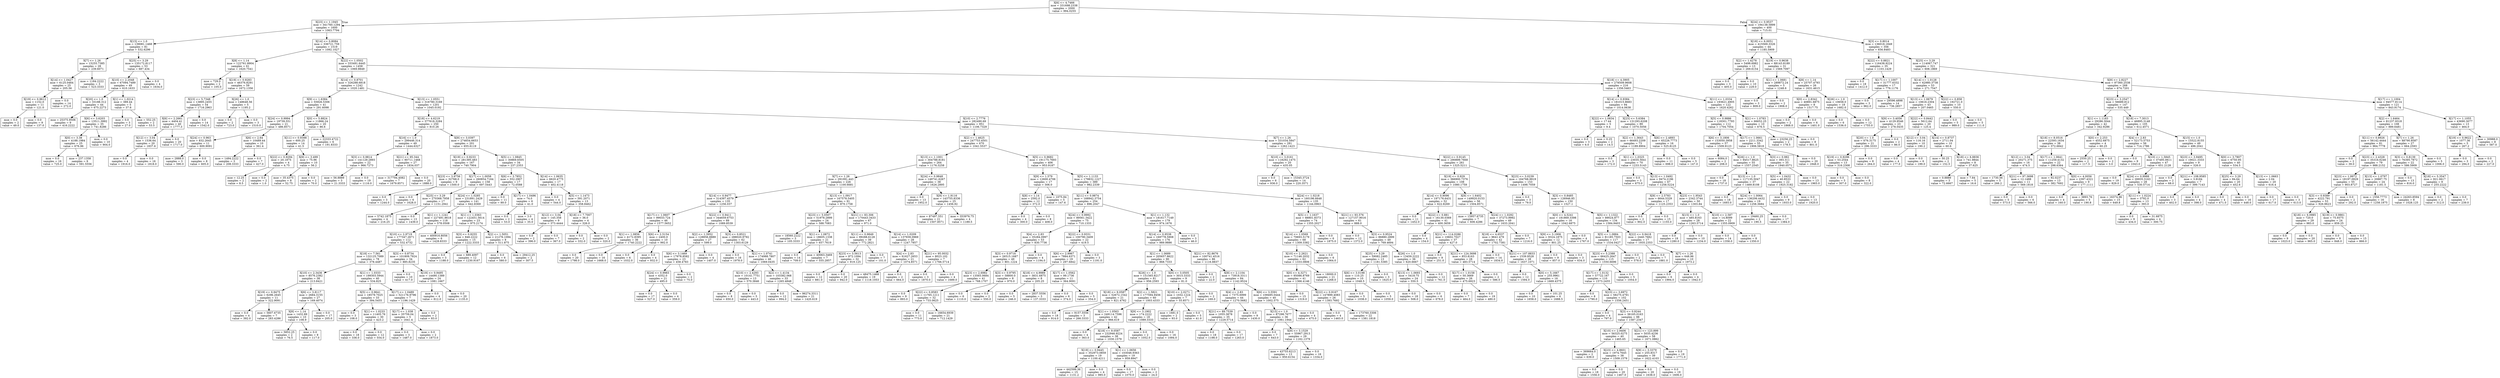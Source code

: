 digraph Tree {
node [shape=box] ;
0 [label="X[6] <= 4.7466\nmse = 331698.2338\nsamples = 2000\nvalue = 994.0255"] ;
1 [label="X[23] <= 1.1945\nmse = 341760.1294\nsamples = 1600\nvalue = 1063.7794"] ;
0 -> 1 [labeldistance=2.5, labelangle=45, headlabel="True"] ;
2 [label="X[15] <= 1.0\nmse = 139081.1468\nsamples = 81\nvalue = 532.6296"] ;
1 -> 2 ;
3 [label="X[7] <= 1.26\nmse = 15255.7385\nsamples = 28\nvalue = 239.6071"] ;
2 -> 3 ;
4 [label="X[14] <= 1.0427\nmse = 6125.0464\nsamples = 25\nvalue = 205.56"] ;
3 -> 4 ;
5 [label="X[19] <= 0.9612\nmse = 1152.0\nsamples = 11\nvalue = 121.0"] ;
4 -> 5 ;
6 [label="mse = 0.0\nsamples = 2\nvalue = 49.0"] ;
5 -> 6 ;
7 [label="mse = 0.0\nsamples = 9\nvalue = 137.0"] ;
5 -> 7 ;
8 [label="mse = 0.0\nsamples = 14\nvalue = 272.0"] ;
4 -> 8 ;
9 [label="mse = 1184.2222\nsamples = 3\nvalue = 523.3333"] ;
3 -> 9 ;
10 [label="X[25] <= 3.29\nmse = 135172.8117\nsamples = 53\nvalue = 687.434"] ;
2 -> 10 ;
11 [label="X[10] <= 2.2048\nmse = 67094.7489\nsamples = 49\nvalue = 610.1633"] ;
10 -> 11 ;
12 [label="X[20] <= 1.0\nmse = 33188.312\nsamples = 44\nvalue = 675.2273"] ;
11 -> 12 ;
13 [label="mse = 25375.9506\nsamples = 9\nvalue = 416.2222"] ;
12 -> 13 ;
14 [label="X[6] <= 3.6203\nmse = 13511.3992\nsamples = 35\nvalue = 741.8286"] ;
12 -> 14 ;
15 [label="X[0] <= 3.38\nmse = 4188.1984\nsamples = 25\nvalue = 676.96"] ;
14 -> 15 ;
16 [label="mse = 0.0\nsamples = 16\nvalue = 725.0"] ;
15 -> 16 ;
17 [label="mse = 237.1358\nsamples = 9\nvalue = 591.5556"] ;
15 -> 17 ;
18 [label="mse = 0.0\nsamples = 10\nvalue = 904.0"] ;
14 -> 18 ;
19 [label="X[1] <= 1.0214\nmse = 389.44\nsamples = 5\nvalue = 37.6"] ;
11 -> 19 ;
20 [label="mse = 0.0\nsamples = 3\nvalue = 27.0"] ;
19 -> 20 ;
21 [label="mse = 552.25\nsamples = 2\nvalue = 53.5"] ;
19 -> 21 ;
22 [label="mse = 0.0\nsamples = 4\nvalue = 1634.0"] ;
10 -> 22 ;
23 [label="X[14] <= 0.8084\nmse = 336721.759\nsamples = 1519\nvalue = 1092.1027"] ;
1 -> 23 ;
24 [label="X[8] <= 1.14\nmse = 122761.8904\nsamples = 61\nvalue = 1620.7541"] ;
23 -> 24 ;
25 [label="mse = 729.0\nsamples = 2\nvalue = 105.0"] ;
24 -> 25 ;
26 [label="X[19] <= 0.9283\nmse = 46376.8291\nsamples = 59\nvalue = 1672.1356"] ;
24 -> 26 ;
27 [label="X[23] <= 5.7348\nmse = 13895.2455\nsamples = 54\nvalue = 1716.2963"] ;
26 -> 27 ;
28 [label="X[6] <= 2.2661\nmse = 4404.41\nsamples = 40\nvalue = 1777.3"] ;
27 -> 28 ;
29 [label="X[12] <= 3.04\nmse = 1536.64\nsamples = 20\nvalue = 1837.6"] ;
28 -> 29 ;
30 [label="mse = 0.0\nsamples = 4\nvalue = 1916.0"] ;
29 -> 30 ;
31 [label="mse = 0.0\nsamples = 16\nvalue = 1818.0"] ;
29 -> 31 ;
32 [label="mse = 0.0\nsamples = 20\nvalue = 1717.0"] ;
28 -> 32 ;
33 [label="mse = 0.0\nsamples = 14\nvalue = 1542.0"] ;
27 -> 33 ;
34 [label="X[26] <= 1.0\nmse = 148648.56\nsamples = 5\nvalue = 1195.2"] ;
26 -> 34 ;
35 [label="mse = 0.0\nsamples = 2\nvalue = 723.0"] ;
34 -> 35 ;
36 [label="mse = 0.0\nsamples = 3\nvalue = 1510.0"] ;
34 -> 36 ;
37 [label="X[22] <= 1.0502\nmse = 333491.6445\nsamples = 1458\nvalue = 1069.9849"] ;
23 -> 37 ;
38 [label="X[14] <= 0.8701\nmse = 326288.6818\nsamples = 1242\nvalue = 1020.1481"] ;
37 -> 38 ;
39 [label="X[9] <= 1.6384\nmse = 55926.5306\nsamples = 41\nvalue = 291.6098"] ;
38 -> 39 ;
40 [label="X[24] <= 0.9994\nmse = 19739.551\nsamples = 21\nvalue = 486.8571"] ;
39 -> 40 ;
41 [label="X[24] <= 0.963\nmse = 832.2645\nsamples = 11\nvalue = 600.9091"] ;
40 -> 41 ;
42 [label="mse = 2888.0\nsamples = 3\nvalue = 590.0"] ;
41 -> 42 ;
43 [label="mse = 0.0\nsamples = 8\nvalue = 605.0"] ;
41 -> 43 ;
44 [label="X[6] <= 2.64\nmse = 10489.44\nsamples = 10\nvalue = 361.4"] ;
40 -> 44 ;
45 [label="mse = 1494.2222\nsamples = 3\nvalue = 208.3333"] ;
44 -> 45 ;
46 [label="mse = 0.0\nsamples = 7\nvalue = 427.0"] ;
44 -> 46 ;
47 [label="X[0] <= 5.8824\nmse = 11866.24\nsamples = 20\nvalue = 86.6"] ;
39 -> 47 ;
48 [label="X[11] <= 0.9398\nmse = 600.25\nsamples = 14\nvalue = 41.5"] ;
47 -> 48 ;
49 [label="X[22] <= 0.9294\nmse = 20.1875\nsamples = 4\nvalue = 4.75"] ;
48 -> 49 ;
50 [label="mse = 12.25\nsamples = 2\nvalue = 8.5"] ;
49 -> 50 ;
51 [label="mse = 0.0\nsamples = 2\nvalue = 1.0"] ;
49 -> 51 ;
52 [label="X[9] <= 3.499\nmse = 75.96\nsamples = 10\nvalue = 56.2"] ;
48 -> 52 ;
53 [label="mse = 35.4375\nsamples = 8\nvalue = 52.75"] ;
52 -> 53 ;
54 [label="mse = 0.0\nsamples = 2\nvalue = 70.0"] ;
52 -> 54 ;
55 [label="mse = 22333.4722\nsamples = 6\nvalue = 191.8333"] ;
47 -> 55 ;
56 [label="X[13] <= 1.0551\nmse = 316780.3169\nsamples = 1201\nvalue = 1045.0192"] ;
38 -> 56 ;
57 [label="X[18] <= 4.6219\nmse = 377618.3284\nsamples = 250\nvalue = 810.26"] ;
56 -> 57 ;
58 [label="X[16] <= 1.0\nmse = 299446.314\nsamples = 49\nvalue = 1444.6327"] ;
57 -> 58 ;
59 [label="X[3] <= 0.9814\nmse = 141129.2893\nsamples = 22\nvalue = 966.7273"] ;
58 -> 59 ;
60 [label="mse = 56.8889\nsamples = 3\nvalue = 21.3333"] ;
59 -> 60 ;
61 [label="mse = 0.0\nsamples = 19\nvalue = 1116.0"] ;
59 -> 61 ;
62 [label="X[21] <= 95.344\nmse = 90711.1468\nsamples = 27\nvalue = 1834.037"] ;
58 -> 62 ;
63 [label="mse = 317794.4082\nsamples = 7\nvalue = 1679.8571"] ;
62 -> 63 ;
64 [label="mse = 0.0\nsamples = 20\nvalue = 1888.0"] ;
62 -> 64 ;
65 [label="X[9] <= 3.0397\nmse = 274654.6653\nsamples = 201\nvalue = 655.6119"] ;
57 -> 65 ;
66 [label="X[19] <= 0.9233\nmse = 281395.483\nsamples = 167\nvalue = 740.7904"] ;
65 -> 66 ;
67 [label="X[23] <= 3.9756\nmse = 32768.0\nsamples = 9\nvalue = 1500.0"] ;
66 -> 67 ;
68 [label="mse = 0.0\nsamples = 3\nvalue = 1244.0"] ;
67 -> 68 ;
69 [label="mse = 0.0\nsamples = 6\nvalue = 1628.0"] ;
67 -> 69 ;
70 [label="X[17] <= 1.0058\nmse = 260854.7164\nsamples = 158\nvalue = 697.5443"] ;
66 -> 70 ;
71 [label="X[25] <= 3.29\nmse = 270368.7958\nsamples = 17\nvalue = 1151.2941"] ;
70 -> 71 ;
72 [label="mse = 5742.1875\nsamples = 4\nvalue = 216.25"] ;
71 -> 72 ;
73 [label="mse = 0.0\nsamples = 13\nvalue = 1439.0"] ;
71 -> 73 ;
74 [label="X[24] <= 1.0285\nmse = 231891.2429\nsamples = 141\nvalue = 642.8369"] ;
70 -> 74 ;
75 [label="X[1] <= 1.1241\nmse = 227491.8618\nsamples = 118\nvalue = 578.0508"] ;
74 -> 75 ;
76 [label="X[10] <= 2.9719\nmse = 177347.2671\nsamples = 112\nvalue = 532.4732"] ;
75 -> 76 ;
77 [label="X[18] <= 7.561\nmse = 132125.7089\nsamples = 78\nvalue = 378.4487"] ;
76 -> 77 ;
78 [label="X[10] <= 2.3436\nmse = 8576.2382\nsamples = 38\nvalue = 213.8421"] ;
77 -> 78 ;
79 [label="X[19] <= 0.9475\nmse = 6296.2645\nsamples = 11\nvalue = 322.9091"] ;
78 -> 79 ;
80 [label="mse = 0.0\nsamples = 4\nvalue = 392.0"] ;
79 -> 80 ;
81 [label="mse = 5607.6735\nsamples = 7\nvalue = 283.4286"] ;
79 -> 81 ;
82 [label="X[6] <= 3.8117\nmse = 2684.3155\nsamples = 27\nvalue = 169.4074"] ;
78 -> 82 ;
83 [label="X[8] <= 1.14\nmse = 1432.89\nsamples = 10\nvalue = 108.9"] ;
82 -> 83 ;
84 [label="mse = 5852.25\nsamples = 2\nvalue = 76.5"] ;
83 -> 84 ;
85 [label="mse = 0.0\nsamples = 8\nvalue = 117.0"] ;
83 -> 85 ;
86 [label="mse = 0.0\nsamples = 17\nvalue = 205.0"] ;
82 -> 86 ;
87 [label="X[1] <= 1.0333\nmse = 199303.5944\nsamples = 40\nvalue = 534.825"] ;
77 -> 87 ;
88 [label="X[5] <= 0.9641\nmse = 18579.7025\nsamples = 33\nvalue = 394.5455"] ;
87 -> 88 ;
89 [label="mse = 0.0\nsamples = 3\nvalue = 108.0"] ;
88 -> 89 ;
90 [label="X[1] <= 1.0233\nmse = 11405.76\nsamples = 30\nvalue = 423.2"] ;
88 -> 90 ;
91 [label="mse = 0.0\nsamples = 18\nvalue = 336.0"] ;
90 -> 91 ;
92 [label="mse = 0.0\nsamples = 12\nvalue = 554.0"] ;
90 -> 92 ;
93 [label="X[17] <= 1.0489\nmse = 521176.9796\nsamples = 7\nvalue = 1196.1429"] ;
87 -> 93 ;
94 [label="X[17] <= 1.038\nmse = 35759.04\nsamples = 5\nvalue = 1641.4"] ;
93 -> 94 ;
95 [label="mse = 0.0\nsamples = 3\nvalue = 1487.0"] ;
94 -> 95 ;
96 [label="mse = 0.0\nsamples = 2\nvalue = 1873.0"] ;
94 -> 96 ;
97 [label="mse = 0.0\nsamples = 2\nvalue = 83.0"] ;
93 -> 97 ;
98 [label="X[3] <= 0.8734\nmse = 101809.7924\nsamples = 34\nvalue = 885.8235"] ;
76 -> 98 ;
99 [label="mse = 0.0\nsamples = 10\nvalue = 417.0"] ;
98 -> 99 ;
100 [label="X[19] <= 0.9495\nmse = 14490.1389\nsamples = 24\nvalue = 1081.1667"] ;
98 -> 100 ;
101 [label="mse = 0.0\nsamples = 4\nvalue = 812.0"] ;
100 -> 101 ;
102 [label="mse = 0.0\nsamples = 20\nvalue = 1135.0"] ;
100 -> 102 ;
103 [label="mse = 400916.8056\nsamples = 6\nvalue = 1428.8333"] ;
75 -> 103 ;
104 [label="X[1] <= 1.0363\nmse = 122451.5614\nsamples = 23\nvalue = 975.2174"] ;
74 -> 104 ;
105 [label="X[3] <= 0.9255\nmse = 846.2222\nsamples = 15\nvalue = 1222.3333"] ;
104 -> 105 ;
106 [label="mse = 0.0\nsamples = 3\nvalue = 1188.0"] ;
105 -> 106 ;
107 [label="mse = 689.4097\nsamples = 12\nvalue = 1230.9167"] ;
105 -> 107 ;
108 [label="X[2] <= 1.5051\nmse = 21276.1094\nsamples = 8\nvalue = 511.875"] ;
104 -> 108 ;
109 [label="mse = 0.0\nsamples = 6\nvalue = 580.0"] ;
108 -> 109 ;
110 [label="mse = 29412.25\nsamples = 2\nvalue = 307.5"] ;
108 -> 110 ;
111 [label="X[5] <= 1.0845\nmse = 30869.6505\nsamples = 34\nvalue = 237.2353"] ;
65 -> 111 ;
112 [label="X[6] <= 3.7852\nmse = 552.2907\nsamples = 17\nvalue = 72.0588"] ;
111 -> 112 ;
113 [label="mse = 0.0\nsamples = 11\nvalue = 89.0"] ;
112 -> 113 ;
114 [label="X[17] <= 1.0496\nmse = 74.0\nsamples = 6\nvalue = 41.0"] ;
112 -> 114 ;
115 [label="mse = 0.0\nsamples = 2\nvalue = 53.0"] ;
114 -> 115 ;
116 [label="mse = 3.0\nsamples = 4\nvalue = 35.0"] ;
114 -> 116 ;
117 [label="X[14] <= 1.0635\nmse = 6620.4775\nsamples = 17\nvalue = 402.4118"] ;
111 -> 117 ;
118 [label="mse = 0.0\nsamples = 4\nvalue = 544.0"] ;
117 -> 118 ;
119 [label="X[5] <= 1.1473\nmse = 591.2071\nsamples = 13\nvalue = 358.8462"] ;
117 -> 119 ;
120 [label="X[12] <= 3.04\nmse = 145.358\nsamples = 9\nvalue = 373.4444"] ;
119 -> 120 ;
121 [label="mse = 0.0\nsamples = 2\nvalue = 396.0"] ;
120 -> 121 ;
122 [label="mse = 0.0\nsamples = 7\nvalue = 367.0"] ;
120 -> 122 ;
123 [label="X[18] <= 7.7007\nmse = 36.0\nsamples = 4\nvalue = 326.0"] ;
119 -> 123 ;
124 [label="mse = 0.0\nsamples = 2\nvalue = 332.0"] ;
123 -> 124 ;
125 [label="mse = 0.0\nsamples = 2\nvalue = 320.0"] ;
123 -> 125 ;
126 [label="X[10] <= 2.7776\nmse = 282490.69\nsamples = 951\nvalue = 1106.7329"] ;
56 -> 126 ;
127 [label="X[2] <= 1.4625\nmse = 247753.4501\nsamples = 670\nvalue = 1041.5537"] ;
126 -> 127 ;
128 [label="X[13] <= 1.1001\nmse = 304788.8181\nsamples = 264\nvalue = 1176.3258"] ;
127 -> 128 ;
129 [label="X[7] <= 1.26\nmse = 291091.443\nsamples = 226\nvalue = 1100.6681"] ;
128 -> 129 ;
130 [label="X[14] <= 0.9477\nmse = 314397.4579\nsamples = 135\nvalue = 1256.037"] ;
129 -> 130 ;
131 [label="X[17] <= 1.0607\nmse = 99033.724\nsamples = 46\nvalue = 1577.5652"] ;
130 -> 131 ;
132 [label="X[1] <= 1.0856\nmse = 4172.8395\nsamples = 36\nvalue = 1740.2222"] ;
131 -> 132 ;
133 [label="mse = 0.0\nsamples = 20\nvalue = 1798.0"] ;
132 -> 133 ;
134 [label="mse = 0.0\nsamples = 16\nvalue = 1668.0"] ;
132 -> 134 ;
135 [label="X[6] <= 2.5154\nmse = 2400.0\nsamples = 10\nvalue = 992.0"] ;
131 -> 135 ;
136 [label="mse = 0.0\nsamples = 6\nvalue = 1032.0"] ;
135 -> 136 ;
137 [label="mse = 0.0\nsamples = 4\nvalue = 932.0"] ;
135 -> 137 ;
138 [label="X[22] <= 0.9411\nmse = 344659.6753\nsamples = 89\nvalue = 1089.8539"] ;
130 -> 138 ;
139 [label="X[2] <= 1.3952\nmse = 128856.8889\nsamples = 27\nvalue = 599.0"] ;
138 -> 139 ;
140 [label="X[6] <= 3.1469\nmse = 17978.8582\nsamples = 23\nvalue = 458.4783"] ;
139 -> 140 ;
141 [label="X[24] <= 0.9983\nmse = 4352.0\nsamples = 21\nvalue = 495.0"] ;
140 -> 141 ;
142 [label="mse = 0.0\nsamples = 17\nvalue = 527.0"] ;
141 -> 142 ;
143 [label="mse = 0.0\nsamples = 4\nvalue = 359.0"] ;
141 -> 143 ;
144 [label="mse = 0.0\nsamples = 2\nvalue = 75.0"] ;
140 -> 144 ;
145 [label="mse = 0.0\nsamples = 4\nvalue = 1407.0"] ;
139 -> 145 ;
146 [label="X[3] <= 0.8521\nmse = 288020.9792\nsamples = 62\nvalue = 1303.6129"] ;
138 -> 146 ;
147 [label="mse = 0.0\nsamples = 16\nvalue = 1978.0"] ;
146 -> 147 ;
148 [label="X[1] <= 1.0741\nmse = 174988.7807\nsamples = 46\nvalue = 1069.0435"] ;
146 -> 148 ;
149 [label="X[10] <= 2.4293\nmse = 10141.7751\nsamples = 13\nvalue = 570.3846"] ;
148 -> 149 ;
150 [label="mse = 0.0\nsamples = 8\nvalue = 650.0"] ;
149 -> 150 ;
151 [label="mse = 0.0\nsamples = 5\nvalue = 443.0"] ;
149 -> 151 ;
152 [label="X[2] <= 1.4134\nmse = 103382.068\nsamples = 33\nvalue = 1265.4848"] ;
148 -> 152 ;
153 [label="mse = 0.0\nsamples = 12\nvalue = 994.0"] ;
152 -> 153 ;
154 [label="mse = 96274.3311\nsamples = 21\nvalue = 1420.619"] ;
152 -> 154 ;
155 [label="X[13] <= 1.0917\nmse = 167578.5405\nsamples = 91\nvalue = 870.1758"] ;
129 -> 155 ;
156 [label="X[23] <= 5.0507\nmse = 51978.2899\nsamples = 24\nvalue = 588.7083"] ;
155 -> 156 ;
157 [label="mse = 18560.2222\nsamples = 3\nvalue = 105.3333"] ;
156 -> 157 ;
158 [label="X[1] <= 1.0872\nmse = 18605.1338\nsamples = 21\nvalue = 657.7619"] ;
156 -> 158 ;
159 [label="mse = 0.0\nsamples = 14\nvalue = 709.0"] ;
158 -> 159 ;
160 [label="mse = 40063.3469\nsamples = 7\nvalue = 555.2857"] ;
158 -> 160 ;
161 [label="X[21] <= 83.306\nmse = 170443.3433\nsamples = 67\nvalue = 971.0"] ;
155 -> 161 ;
162 [label="X[11] <= 0.9849\nmse = 99288.6128\nsamples = 39\nvalue = 772.2821"] ;
161 -> 162 ;
163 [label="X[23] <= 3.5613\nmse = 872.1094\nsamples = 32\nvalue = 919.125"] ;
162 -> 163 ;
164 [label="mse = 0.0\nsamples = 12\nvalue = 881.0"] ;
163 -> 164 ;
165 [label="mse = 0.0\nsamples = 20\nvalue = 942.0"] ;
163 -> 165 ;
166 [label="mse = 0.0\nsamples = 7\nvalue = 101.0"] ;
162 -> 166 ;
167 [label="X[14] <= 1.0209\nmse = 137939.0969\nsamples = 28\nvalue = 1247.7857"] ;
161 -> 167 ;
168 [label="X[4] <= 2.83\nmse = 61627.2653\nsamples = 21\nvalue = 1074.8571"] ;
167 -> 168 ;
169 [label="mse = 48475.1468\nsamples = 19\nvalue = 1118.1053"] ;
168 -> 169 ;
170 [label="mse = 0.0\nsamples = 2\nvalue = 664.0"] ;
168 -> 170 ;
171 [label="X[21] <= 95.0032\nmse = 8023.102\nsamples = 7\nvalue = 1766.5714"] ;
167 -> 171 ;
172 [label="mse = 0.0\nsamples = 3\nvalue = 1870.0"] ;
171 -> 172 ;
173 [label="mse = 0.0\nsamples = 4\nvalue = 1689.0"] ;
171 -> 173 ;
174 [label="X[24] <= 0.9848\nmse = 149741.6267\nsamples = 38\nvalue = 1626.2895"] ;
128 -> 174 ;
175 [label="mse = 0.0\nsamples = 13\nvalue = 1952.0"] ;
174 -> 175 ;
176 [label="X[9] <= 1.9116\nmse = 143755.8336\nsamples = 25\nvalue = 1456.92"] ;
174 -> 176 ;
177 [label="mse = 87497.551\nsamples = 21\nvalue = 1507.8571"] ;
176 -> 177 ;
178 [label="mse = 353976.75\nsamples = 4\nvalue = 1189.5"] ;
176 -> 178 ;
179 [label="X[5] <= 0.9682\nmse = 191175.7693\nsamples = 406\nvalue = 953.9187"] ;
127 -> 179 ;
180 [label="X[9] <= 1.579\nmse = 12600.4706\nsamples = 17\nvalue = 306.0"] ;
179 -> 180 ;
181 [label="X[8] <= 1.14\nmse = 2592.0\nsamples = 12\nvalue = 372.0"] ;
180 -> 181 ;
182 [label="mse = 0.0\nsamples = 4\nvalue = 300.0"] ;
181 -> 182 ;
183 [label="mse = 0.0\nsamples = 8\nvalue = 408.0"] ;
181 -> 183 ;
184 [label="mse = 1075.84\nsamples = 5\nvalue = 147.6"] ;
180 -> 184 ;
185 [label="X[5] <= 1.1133\nmse = 179832.1227\nsamples = 389\nvalue = 982.2339"] ;
179 -> 185 ;
186 [label="X[11] <= 0.9874\nmse = 168942.3754\nsamples = 254\nvalue = 896.2047"] ;
185 -> 186 ;
187 [label="X[24] <= 0.9992\nmse = 89561.3422\nsamples = 75\nvalue = 710.1333"] ;
186 -> 187 ;
188 [label="X[4] <= 2.83\nmse = 35284.0997\nsamples = 53\nvalue = 830.7736"] ;
187 -> 188 ;
189 [label="X[3] <= 0.9716\nmse = 26515.1687\nsamples = 49\nvalue = 801.1224"] ;
188 -> 189 ;
190 [label="X[23] <= 2.6982\nmse = 13565.0684\nsamples = 41\nvalue = 768.1707"] ;
189 -> 190 ;
191 [label="mse = 0.0\nsamples = 9\nvalue = 893.0"] ;
190 -> 191 ;
192 [label="X[22] <= 0.8583\nmse = 11765.1211\nsamples = 32\nvalue = 733.0625"] ;
190 -> 192 ;
193 [label="mse = 0.0\nsamples = 11\nvalue = 773.0"] ;
192 -> 193 ;
194 [label="mse = 16654.6939\nsamples = 21\nvalue = 712.1429"] ;
192 -> 194 ;
195 [label="X[3] <= 0.9795\nmse = 58800.0\nsamples = 8\nvalue = 970.0"] ;
189 -> 195 ;
196 [label="mse = 0.0\nsamples = 6\nvalue = 1110.0"] ;
195 -> 196 ;
197 [label="mse = 0.0\nsamples = 2\nvalue = 550.0"] ;
195 -> 197 ;
198 [label="mse = 0.0\nsamples = 4\nvalue = 1194.0"] ;
188 -> 198 ;
199 [label="X[22] <= 0.9331\nmse = 100790.3409\nsamples = 22\nvalue = 419.5"] ;
187 -> 199 ;
200 [label="X[6] <= 2.9967\nmse = 7884.6371\nsamples = 19\nvalue = 297.6842"] ;
199 -> 200 ;
201 [label="X[18] <= 4.9989\nmse = 3831.6875\nsamples = 8\nvalue = 205.25"] ;
200 -> 201 ;
202 [label="mse = 0.0\nsamples = 5\nvalue = 246.0"] ;
201 -> 202 ;
203 [label="mse = 2837.5556\nsamples = 3\nvalue = 137.3333"] ;
201 -> 203 ;
204 [label="X[17] <= 1.0562\nmse = 99.1736\nsamples = 11\nvalue = 364.9091"] ;
200 -> 204 ;
205 [label="mse = 0.0\nsamples = 6\nvalue = 374.0"] ;
204 -> 205 ;
206 [label="mse = 0.0\nsamples = 5\nvalue = 354.0"] ;
204 -> 206 ;
207 [label="mse = 0.0\nsamples = 3\nvalue = 1191.0"] ;
199 -> 207 ;
208 [label="X[1] <= 1.132\nmse = 181617.7149\nsamples = 179\nvalue = 974.1676"] ;
186 -> 208 ;
209 [label="X[14] <= 0.9538\nmse = 169778.5908\nsamples = 176\nvalue = 989.9886"] ;
208 -> 209 ;
210 [label="X[1] <= 1.0689\nmse = 205657.8622\nsamples = 90\nvalue = 868.7333"] ;
209 -> 210 ;
211 [label="X[26] <= 1.0\nmse = 151565.8217\nsamples = 81\nvalue = 956.2593"] ;
210 -> 211 ;
212 [label="X[18] <= 9.0587\nmse = 52672.1542\nsamples = 21\nvalue = 821.4762"] ;
211 -> 212 ;
213 [label="mse = 0.0\nsamples = 18\nvalue = 914.0"] ;
212 -> 213 ;
214 [label="mse = 9157.5556\nsamples = 3\nvalue = 266.3333"] ;
212 -> 214 ;
215 [label="X[2] <= 1.5821\nmse = 177594.9456\nsamples = 60\nvalue = 1003.4333"] ;
211 -> 215 ;
216 [label="X[1] <= 1.0563\nmse = 249114.7596\nsamples = 42\nvalue = 966.619"] ;
215 -> 216 ;
217 [label="mse = 0.0\nsamples = 4\nvalue = 363.0"] ;
216 -> 217 ;
218 [label="X[18] <= 9.0587\nmse = 232946.9224\nsamples = 38\nvalue = 1030.1579"] ;
216 -> 218 ;
219 [label="X[19] <= 0.9445\nmse = 352973.0859\nsamples = 19\nvalue = 1100.4211"] ;
218 -> 219 ;
220 [label="mse = 442599.36\nsamples = 15\nvalue = 1131.2"] ;
219 -> 220 ;
221 [label="mse = 0.0\nsamples = 4\nvalue = 985.0"] ;
219 -> 221 ;
222 [label="X[1] <= 1.0656\nmse = 103046.9363\nsamples = 19\nvalue = 959.8947"] ;
218 -> 222 ;
223 [label="mse = 0.0\nsamples = 17\nvalue = 1070.0"] ;
222 -> 223 ;
224 [label="mse = 0.0\nsamples = 2\nvalue = 24.0"] ;
222 -> 224 ;
225 [label="X[9] <= 3.1902\nmse = 174.2222\nsamples = 18\nvalue = 1089.3333"] ;
215 -> 225 ;
226 [label="mse = 0.0\nsamples = 2\nvalue = 1052.0"] ;
225 -> 226 ;
227 [label="mse = 0.0\nsamples = 16\nvalue = 1094.0"] ;
225 -> 227 ;
228 [label="X[0] <= 3.0505\nmse = 3015.3333\nsamples = 9\nvalue = 81.0"] ;
210 -> 228 ;
229 [label="X[10] <= 2.0271\nmse = 1032.1224\nsamples = 7\nvalue = 55.8571"] ;
228 -> 229 ;
230 [label="mse = 1681.0\nsamples = 2\nvalue = 93.0"] ;
229 -> 230 ;
231 [label="mse = 0.0\nsamples = 5\nvalue = 41.0"] ;
229 -> 231 ;
232 [label="mse = 0.0\nsamples = 2\nvalue = 169.0"] ;
228 -> 232 ;
233 [label="X[21] <= 82.8676\nmse = 100741.4516\nsamples = 86\nvalue = 1116.8837"] ;
209 -> 233 ;
234 [label="mse = 0.0\nsamples = 2\nvalue = 22.0"] ;
233 -> 234 ;
235 [label="X[9] <= 2.1104\nmse = 73918.3311\nsamples = 84\nvalue = 1142.9524"] ;
233 -> 235 ;
236 [label="X[4] <= 2.83\nmse = 7375.6999\nsamples = 44\nvalue = 1270.5682"] ;
235 -> 236 ;
237 [label="X[21] <= 89.7539\nmse = 1055.3878\nsamples = 35\nvalue = 1229.5714"] ;
236 -> 237 ;
238 [label="mse = 0.0\nsamples = 18\nvalue = 1198.0"] ;
237 -> 238 ;
239 [label="mse = 0.0\nsamples = 17\nvalue = 1263.0"] ;
237 -> 239 ;
240 [label="mse = 0.0\nsamples = 9\nvalue = 1430.0"] ;
236 -> 240 ;
241 [label="X[6] <= 3.5591\nmse = 109495.0444\nsamples = 40\nvalue = 1002.575"] ;
235 -> 241 ;
242 [label="X[15] <= 1.0\nmse = 87298.7677\nsamples = 36\nvalue = 1061.1944"] ;
241 -> 242 ;
243 [label="mse = 0.0\nsamples = 7\nvalue = 643.0"] ;
242 -> 243 ;
244 [label="X[9] <= 3.1529\nmse = 55967.2913\nsamples = 29\nvalue = 1162.1379"] ;
242 -> 244 ;
245 [label="mse = 43755.6213\nsamples = 13\nvalue = 950.6154"] ;
244 -> 245 ;
246 [label="mse = 0.0\nsamples = 16\nvalue = 1334.0"] ;
244 -> 246 ;
247 [label="mse = 0.0\nsamples = 4\nvalue = 475.0"] ;
241 -> 247 ;
248 [label="mse = 0.0\nsamples = 3\nvalue = 46.0"] ;
208 -> 248 ;
249 [label="X[24] <= 1.0218\nmse = 160196.6648\nsamples = 135\nvalue = 1144.0963"] ;
185 -> 249 ;
250 [label="X[5] <= 1.1637\nmse = 88801.8373\nsamples = 74\nvalue = 1355.2027"] ;
249 -> 250 ;
251 [label="X[14] <= 1.0569\nmse = 70693.5179\nsamples = 68\nvalue = 1309.3382"] ;
250 -> 251 ;
252 [label="X[10] <= 2.2621\nmse = 71146.2032\nsamples = 62\nvalue = 1333.0806"] ;
251 -> 252 ;
253 [label="X[0] <= 4.3271\nmse = 95086.8769\nsamples = 41\nvalue = 1366.4146"] ;
252 -> 253 ;
254 [label="mse = 0.0\nsamples = 15\nvalue = 1319.0"] ;
253 -> 254 ;
255 [label="X[22] <= 0.9167\nmse = 147899.4083\nsamples = 26\nvalue = 1393.7692"] ;
253 -> 255 ;
256 [label="mse = 0.0\nsamples = 4\nvalue = 1463.0"] ;
255 -> 256 ;
257 [label="mse = 173760.3306\nsamples = 22\nvalue = 1381.1818"] ;
255 -> 257 ;
258 [label="mse = 18000.0\nsamples = 21\nvalue = 1268.0"] ;
252 -> 258 ;
259 [label="mse = 0.0\nsamples = 6\nvalue = 1064.0"] ;
251 -> 259 ;
260 [label="mse = 0.0\nsamples = 6\nvalue = 1875.0"] ;
250 -> 260 ;
261 [label="X[21] <= 93.576\nmse = 127157.9016\nsamples = 61\nvalue = 888.0"] ;
249 -> 261 ;
262 [label="mse = 0.0\nsamples = 12\nvalue = 1372.0"] ;
261 -> 262 ;
263 [label="X[3] <= 0.9524\nmse = 86880.2899\nsamples = 49\nvalue = 769.4694"] ;
261 -> 263 ;
264 [label="X[25] <= 3.29\nmse = 59082.2485\nsamples = 13\nvalue = 1181.5385"] ;
263 -> 264 ;
265 [label="X[6] <= 3.0198\nmse = 110.25\nsamples = 10\nvalue = 1048.5"] ;
264 -> 265 ;
266 [label="mse = 0.0\nsamples = 5\nvalue = 1038.0"] ;
265 -> 266 ;
267 [label="mse = 0.0\nsamples = 5\nvalue = 1059.0"] ;
265 -> 267 ;
268 [label="mse = 0.0\nsamples = 3\nvalue = 1625.0"] ;
264 -> 268 ;
269 [label="X[26] <= 1.0\nmse = 13459.2222\nsamples = 36\nvalue = 620.6667"] ;
263 -> 269 ;
270 [label="X[13] <= 1.0693\nmse = 5418.75\nsamples = 24\nvalue = 550.5"] ;
269 -> 270 ;
271 [label="mse = 0.0\nsamples = 18\nvalue = 508.0"] ;
270 -> 271 ;
272 [label="mse = 0.0\nsamples = 6\nvalue = 678.0"] ;
270 -> 272 ;
273 [label="mse = 0.0\nsamples = 12\nvalue = 761.0"] ;
269 -> 273 ;
274 [label="X[7] <= 1.26\nmse = 331034.5847\nsamples = 281\nvalue = 1262.1423"] ;
126 -> 274 ;
275 [label="X[10] <= 3.0161\nmse = 118292.1475\nsamples = 20\nvalue = 435.05"] ;
274 -> 275 ;
276 [label="mse = 0.0\nsamples = 6\nvalue = 936.0"] ;
275 -> 276 ;
277 [label="mse = 15345.3724\nsamples = 14\nvalue = 220.3571"] ;
275 -> 277 ;
278 [label="X[22] <= 0.9145\nmse = 290899.7668\nsamples = 261\nvalue = 1325.5211"] ;
274 -> 278 ;
279 [label="X[19] <= 0.929\nmse = 366900.7376\nsamples = 108\nvalue = 1080.1759"] ;
278 -> 279 ;
280 [label="X[14] <= 0.9096\nmse = 197176.6431\nsamples = 52\nvalue = 622.8269"] ;
279 -> 280 ;
281 [label="mse = 0.0\nsamples = 11\nvalue = 1452.0"] ;
280 -> 281 ;
282 [label="X[22] <= 0.881\nmse = 16130.0369\nsamples = 41\nvalue = 400.3659"] ;
280 -> 282 ;
283 [label="mse = 0.0\nsamples = 4\nvalue = 154.0"] ;
282 -> 283 ;
284 [label="X[21] <= 114.0286\nmse = 10602.7027\nsamples = 37\nvalue = 427.0"] ;
282 -> 284 ;
285 [label="mse = 0.0\nsamples = 9\nvalue = 251.0"] ;
284 -> 285 ;
286 [label="X[21] <= 124.3698\nmse = 853.8163\nsamples = 28\nvalue = 483.5714"] ;
284 -> 286 ;
287 [label="X[17] <= 1.0158\nmse = 50.3669\nsamples = 26\nvalue = 475.6923"] ;
286 -> 287 ;
288 [label="mse = 0.0\nsamples = 7\nvalue = 464.0"] ;
287 -> 288 ;
289 [label="mse = 0.0\nsamples = 19\nvalue = 480.0"] ;
287 -> 289 ;
290 [label="mse = 0.0\nsamples = 2\nvalue = 586.0"] ;
286 -> 290 ;
291 [label="X[9] <= 1.6402\nmse = 149920.0153\nsamples = 56\nvalue = 1504.8571"] ;
279 -> 291 ;
292 [label="mse = 15957.6735\nsamples = 7\nvalue = 606.4286"] ;
291 -> 292 ;
293 [label="X[24] <= 1.0292\nmse = 37273.9992\nsamples = 49\nvalue = 1633.2041"] ;
291 -> 293 ;
294 [label="X[18] <= 4.6537\nmse = 9641.479\nsamples = 42\nvalue = 1702.7381"] ;
293 -> 294 ;
295 [label="mse = 0.0\nsamples = 14\nvalue = 1834.0"] ;
294 -> 295 ;
296 [label="X[21] <= 107.8833\nmse = 1539.9528\nsamples = 28\nvalue = 1637.1071"] ;
294 -> 296 ;
297 [label="mse = 0.0\nsamples = 12\nvalue = 1594.0"] ;
296 -> 297 ;
298 [label="X[0] <= 5.1667\nmse = 255.9961\nsamples = 16\nvalue = 1669.4375"] ;
296 -> 298 ;
299 [label="mse = 0.0\nsamples = 10\nvalue = 1658.0"] ;
298 -> 299 ;
300 [label="mse = 101.25\nsamples = 6\nvalue = 1688.5"] ;
298 -> 300 ;
301 [label="mse = 0.0\nsamples = 7\nvalue = 1216.0"] ;
293 -> 301 ;
302 [label="X[23] <= 3.0239\nmse = 164768.9919\nsamples = 153\nvalue = 1498.7059"] ;
278 -> 302 ;
303 [label="mse = 0.0\nsamples = 3\nvalue = 79.0"] ;
302 -> 303 ;
304 [label="X[3] <= 0.8485\nmse = 126946.85\nsamples = 150\nvalue = 1527.1"] ;
302 -> 304 ;
305 [label="X[0] <= 4.5241\nmse = 181869.3398\nsamples = 16\nvalue = 1042.6875"] ;
304 -> 305 ;
306 [label="X[9] <= 3.1906\nmse = 9324.1875\nsamples = 12\nvalue = 801.25"] ;
305 -> 306 ;
307 [label="mse = 0.0\nsamples = 9\nvalue = 857.0"] ;
306 -> 307 ;
308 [label="mse = 0.0\nsamples = 3\nvalue = 634.0"] ;
306 -> 308 ;
309 [label="mse = 0.0\nsamples = 4\nvalue = 1767.0"] ;
305 -> 309 ;
310 [label="X[5] <= 1.1322\nmse = 89024.877\nsamples = 134\nvalue = 1584.9403"] ;
304 -> 310 ;
311 [label="X[5] <= 1.0884\nmse = 81185.7503\nsamples = 117\nvalue = 1534.0427"] ;
310 -> 311 ;
312 [label="X[23] <= 5.2388\nmse = 66425.2647\nsamples = 115\nvalue = 1550.6696"] ;
311 -> 312 ;
313 [label="X[17] <= 1.0132\nmse = 57722.167\nsamples = 110\nvalue = 1573.2455"] ;
312 -> 313 ;
314 [label="mse = 0.0\nsamples = 8\nvalue = 1790.0"] ;
313 -> 314 ;
315 [label="X[23] <= 3.6972\nmse = 58275.4791\nsamples = 102\nvalue = 1556.2451"] ;
313 -> 315 ;
316 [label="mse = 0.0\nsamples = 4\nvalue = 797.0"] ;
315 -> 316 ;
317 [label="X[3] <= 0.9244\nmse = 36165.0163\nsamples = 98\nvalue = 1587.2347"] ;
315 -> 317 ;
318 [label="X[10] <= 2.9406\nmse = 56325.0275\nsamples = 40\nvalue = 1465.65"] ;
317 -> 318 ;
319 [label="mse = 369664.0\nsamples = 2\nvalue = 639.0"] ;
318 -> 319 ;
320 [label="X[23] <= 4.8601\nmse = 1974.7645\nsamples = 38\nvalue = 1509.1579"] ;
318 -> 320 ;
321 [label="mse = 0.0\nsamples = 18\nvalue = 1556.0"] ;
320 -> 321 ;
322 [label="mse = 0.0\nsamples = 20\nvalue = 1467.0"] ;
320 -> 322 ;
323 [label="X[21] <= 123.899\nmse = 5035.4236\nsamples = 58\nvalue = 1671.0862"] ;
317 -> 323 ;
324 [label="X[9] <= 3.3379\nmse = 255.8317\nsamples = 39\nvalue = 1622.4103"] ;
323 -> 324 ;
325 [label="mse = 0.0\nsamples = 20\nvalue = 1638.0"] ;
324 -> 325 ;
326 [label="mse = 0.0\nsamples = 19\nvalue = 1606.0"] ;
324 -> 326 ;
327 [label="mse = 0.0\nsamples = 19\nvalue = 1771.0"] ;
323 -> 327 ;
328 [label="mse = 0.0\nsamples = 5\nvalue = 1054.0"] ;
312 -> 328 ;
329 [label="mse = 0.0\nsamples = 2\nvalue = 578.0"] ;
311 -> 329 ;
330 [label="X[22] <= 0.9418\nmse = 2440.7682\nsamples = 17\nvalue = 1935.2353"] ;
310 -> 330 ;
331 [label="mse = 0.0\nsamples = 7\nvalue = 1881.0"] ;
330 -> 331 ;
332 [label="X[7] <= 1.26\nmse = 648.96\nsamples = 10\nvalue = 1973.2"] ;
330 -> 332 ;
333 [label="mse = 0.0\nsamples = 6\nvalue = 1994.0"] ;
332 -> 333 ;
334 [label="mse = 0.0\nsamples = 4\nvalue = 1942.0"] ;
332 -> 334 ;
335 [label="X[18] <= 4.3905\nmse = 278509.9608\nsamples = 216\nvalue = 1356.5463"] ;
37 -> 335 ;
336 [label="X[14] <= 0.9384\nmse = 181015.8683\nsamples = 94\nvalue = 1014.0638"] ;
335 -> 336 ;
337 [label="X[22] <= 1.0834\nmse = 17.44\nsamples = 5\nvalue = 9.4"] ;
336 -> 337 ;
338 [label="mse = 0.0\nsamples = 3\nvalue = 6.0"] ;
337 -> 338 ;
339 [label="mse = 0.25\nsamples = 2\nvalue = 14.5"] ;
337 -> 339 ;
340 [label="X[23] <= 5.6384\nmse = 131293.6208\nsamples = 89\nvalue = 1070.5056"] ;
336 -> 340 ;
341 [label="X[2] <= 1.3643\nmse = 66493.2209\nsamples = 73\nvalue = 1189.8904"] ;
340 -> 341 ;
342 [label="mse = 0.0\nsamples = 3\nvalue = 172.0"] ;
341 -> 342 ;
343 [label="X[1] <= 1.0325\nmse = 23035.5641\nsamples = 70\nvalue = 1233.5143"] ;
341 -> 343 ;
344 [label="mse = 0.0\nsamples = 3\nvalue = 675.0"] ;
343 -> 344 ;
345 [label="X[13] <= 1.0492\nmse = 9474.2196\nsamples = 67\nvalue = 1258.5224"] ;
343 -> 345 ;
346 [label="X[9] <= 2.5783\nmse = 6644.5329\nsamples = 17\nvalue = 1125.2353"] ;
345 -> 346 ;
347 [label="mse = 0.0\nsamples = 2\nvalue = 902.0"] ;
346 -> 347 ;
348 [label="mse = 0.0\nsamples = 15\nvalue = 1155.0"] ;
346 -> 348 ;
349 [label="X[23] <= 1.9543\nmse = 2342.3744\nsamples = 50\nvalue = 1303.84"] ;
345 -> 349 ;
350 [label="X[15] <= 1.0\nmse = 485.8163\nsamples = 28\nvalue = 1263.5714"] ;
349 -> 350 ;
351 [label="mse = 0.0\nsamples = 18\nvalue = 1280.0"] ;
350 -> 351 ;
352 [label="mse = 0.0\nsamples = 10\nvalue = 1234.0"] ;
350 -> 352 ;
353 [label="X[10] <= 2.587\nmse = 14.8099\nsamples = 22\nvalue = 1355.0909"] ;
349 -> 353 ;
354 [label="mse = 0.0\nsamples = 14\nvalue = 1358.0"] ;
353 -> 354 ;
355 [label="mse = 0.0\nsamples = 8\nvalue = 1350.0"] ;
353 -> 355 ;
356 [label="X[6] <= 2.4893\nmse = 65226.7773\nsamples = 16\nvalue = 525.8125"] ;
340 -> 356 ;
357 [label="mse = 0.0\nsamples = 11\nvalue = 698.0"] ;
356 -> 357 ;
358 [label="mse = 0.0\nsamples = 5\nvalue = 147.0"] ;
356 -> 358 ;
359 [label="X[11] <= 1.0334\nmse = 193621.4905\nsamples = 122\nvalue = 1620.4262"] ;
335 -> 359 ;
360 [label="X[5] <= 0.9886\nmse = 118301.7793\nsamples = 112\nvalue = 1704.7054"] ;
359 -> 360 ;
361 [label="X[6] <= 3.1806\nmse = 153050.3958\nsamples = 57\nvalue = 1509.9123"] ;
360 -> 361 ;
362 [label="mse = 6084.0\nsamples = 2\nvalue = 208.0"] ;
361 -> 362 ;
363 [label="X[26] <= 1.0\nmse = 94517.8625\nsamples = 55\nvalue = 1557.2545"] ;
361 -> 363 ;
364 [label="mse = 0.0\nsamples = 18\nvalue = 1737.0"] ;
363 -> 364 ;
365 [label="X[15] <= 1.0\nmse = 117135.5047\nsamples = 37\nvalue = 1469.8108"] ;
363 -> 365 ;
366 [label="mse = 0.0\nsamples = 18\nvalue = 1693.0"] ;
365 -> 366 ;
367 [label="X[24] <= 1.0064\nmse = 136206.4432\nsamples = 19\nvalue = 1258.3684"] ;
365 -> 367 ;
368 [label="mse = 19460.25\nsamples = 2\nvalue = 190.5"] ;
367 -> 368 ;
369 [label="mse = 0.0\nsamples = 17\nvalue = 1384.0"] ;
367 -> 369 ;
370 [label="X[17] <= 1.0661\nmse = 2211.3342\nsamples = 55\nvalue = 1906.5818"] ;
360 -> 370 ;
371 [label="X[3] <= 0.982\nmse = 393.311\nsamples = 35\nvalue = 1940.0571"] ;
370 -> 371 ;
372 [label="X[5] <= 1.0432\nmse = 40.8533\nsamples = 22\nvalue = 1925.3182"] ;
371 -> 372 ;
373 [label="mse = 0.0\nsamples = 9\nvalue = 1933.0"] ;
372 -> 373 ;
374 [label="mse = 0.0\nsamples = 13\nvalue = 1920.0"] ;
372 -> 374 ;
375 [label="mse = 0.0\nsamples = 13\nvalue = 1965.0"] ;
371 -> 375 ;
376 [label="mse = 0.0\nsamples = 20\nvalue = 1848.0"] ;
370 -> 376 ;
377 [label="X[1] <= 1.0783\nmse = 66652.25\nsamples = 10\nvalue = 676.5"] ;
359 -> 377 ;
378 [label="mse = 23256.25\nsamples = 2\nvalue = 178.5"] ;
377 -> 378 ;
379 [label="mse = 0.0\nsamples = 8\nvalue = 801.0"] ;
377 -> 379 ;
380 [label="X[24] <= 0.9537\nmse = 194138.5899\nsamples = 400\nvalue = 715.01"] ;
0 -> 380 [labeldistance=2.5, labelangle=-45, headlabel="False"] ;
381 [label="X[18] <= 6.0051\nmse = 415569.3326\nsamples = 44\nvalue = 1185.5909"] ;
380 -> 381 ;
382 [label="X[2] <= 1.4278\nmse = 5498.6982\nsamples = 13\nvalue = 269.6154"] ;
381 -> 382 ;
383 [label="mse = 0.0\nsamples = 3\nvalue = 405.0"] ;
382 -> 383 ;
384 [label="mse = 0.0\nsamples = 10\nvalue = 229.0"] ;
382 -> 384 ;
385 [label="X[19] <= 0.9638\nmse = 88143.8189\nsamples = 31\nvalue = 1569.7097"] ;
381 -> 385 ;
386 [label="X[1] <= 1.0681\nmse = 289872.24\nsamples = 5\nvalue = 1248.6"] ;
385 -> 386 ;
387 [label="mse = 0.0\nsamples = 3\nvalue = 809.0"] ;
386 -> 387 ;
388 [label="mse = 0.0\nsamples = 2\nvalue = 1908.0"] ;
386 -> 388 ;
389 [label="X[8] <= 1.14\nmse = 25707.4793\nsamples = 26\nvalue = 1631.4615"] ;
385 -> 389 ;
390 [label="X[0] <= 2.8342\nmse = 40891.6875\nsamples = 8\nvalue = 1517.75"] ;
389 -> 390 ;
391 [label="mse = 0.0\nsamples = 2\nvalue = 1868.0"] ;
390 -> 391 ;
392 [label="mse = 0.0\nsamples = 6\nvalue = 1401.0"] ;
390 -> 392 ;
393 [label="X[26] <= 1.0\nmse = 10658.0\nsamples = 18\nvalue = 1682.0"] ;
389 -> 393 ;
394 [label="mse = 0.0\nsamples = 6\nvalue = 1536.0"] ;
393 -> 394 ;
395 [label="mse = 0.0\nsamples = 12\nvalue = 1755.0"] ;
393 -> 395 ;
396 [label="X[3] <= 0.8014\nmse = 136018.1849\nsamples = 356\nvalue = 656.8483"] ;
380 -> 396 ;
397 [label="X[22] <= 0.8821\nmse = 116438.9224\nsamples = 35\nvalue = 1103.1429"] ;
396 -> 397 ;
398 [label="mse = 0.0\nsamples = 18\nvalue = 1412.0"] ;
397 -> 398 ;
399 [label="X[17] <= 1.1007\nmse = 31777.6332\nsamples = 17\nvalue = 776.1176"] ;
397 -> 399 ;
400 [label="mse = 0.0\nsamples = 3\nvalue = 962.0"] ;
399 -> 400 ;
401 [label="mse = 29596.4898\nsamples = 14\nvalue = 736.2857"] ;
399 -> 401 ;
402 [label="X[25] <= 3.29\nmse = 114067.747\nsamples = 321\nvalue = 608.1869"] ;
396 -> 402 ;
403 [label="X[14] <= 1.0128\nmse = 62980.3738\nsamples = 53\nvalue = 271.7547"] ;
402 -> 403 ;
404 [label="X[13] <= 1.0679\nmse = 10616.2304\nsamples = 43\nvalue = 207.0465"] ;
403 -> 404 ;
405 [label="X[9] <= 3.4056\nmse = 4129.9546\nsamples = 23\nvalue = 278.0435"] ;
404 -> 405 ;
406 [label="X[20] <= 1.0\nmse = 676.3175\nsamples = 21\nvalue = 296.3333"] ;
405 -> 406 ;
407 [label="X[19] <= 0.9296\nmse = 53.2544\nsamples = 13\nvalue = 316.2308"] ;
406 -> 407 ;
408 [label="mse = 0.0\nsamples = 5\nvalue = 307.0"] ;
407 -> 408 ;
409 [label="mse = 0.0\nsamples = 8\nvalue = 322.0"] ;
407 -> 409 ;
410 [label="mse = 0.0\nsamples = 8\nvalue = 264.0"] ;
406 -> 410 ;
411 [label="mse = 0.0\nsamples = 2\nvalue = 86.0"] ;
405 -> 411 ;
412 [label="X[22] <= 0.8442\nmse = 5612.64\nsamples = 20\nvalue = 125.4"] ;
404 -> 412 ;
413 [label="X[12] <= 3.04\nmse = 116.16\nsamples = 10\nvalue = 190.2"] ;
412 -> 413 ;
414 [label="mse = 0.0\nsamples = 4\nvalue = 177.0"] ;
413 -> 414 ;
415 [label="mse = 0.0\nsamples = 6\nvalue = 199.0"] ;
413 -> 415 ;
416 [label="X[14] <= 0.8737\nmse = 2711.04\nsamples = 10\nvalue = 60.6"] ;
412 -> 416 ;
417 [label="mse = 30.25\nsamples = 2\nvalue = 152.5"] ;
416 -> 417 ;
418 [label="X[18] <= 6.8836\nmse = 741.9844\nsamples = 8\nvalue = 37.625"] ;
416 -> 418 ;
419 [label="mse = 0.8889\nsamples = 3\nvalue = 72.6667"] ;
418 -> 419 ;
420 [label="mse = 7.84\nsamples = 5\nvalue = 16.6"] ;
418 -> 420 ;
421 [label="X[22] <= 0.858\nmse = 192721.0\nsamples = 10\nvalue = 550.0"] ;
403 -> 421 ;
422 [label="mse = 0.0\nsamples = 5\nvalue = 989.0"] ;
421 -> 422 ;
423 [label="mse = 0.0\nsamples = 5\nvalue = 111.0"] ;
421 -> 423 ;
424 [label="X[9] <= 2.8227\nmse = 97360.2538\nsamples = 268\nvalue = 674.7201"] ;
402 -> 424 ;
425 [label="X[23] <= 3.2547\nmse = 56689.812\nsamples = 147\nvalue = 535.449"] ;
424 -> 425 ;
426 [label="X[1] <= 1.1183\nmse = 29286.3044\nsamples = 42\nvalue = 342.9286"] ;
425 -> 426 ;
427 [label="X[18] <= 8.0516\nmse = 22593.1634\nsamples = 38\nvalue = 372.6842"] ;
426 -> 427 ;
428 [label="X[12] <= 3.04\nmse = 20271.375\nsamples = 16\nvalue = 474.5"] ;
427 -> 428 ;
429 [label="mse = 1730.56\nsamples = 5\nvalue = 266.2"] ;
428 -> 429 ;
430 [label="X[21] <= 97.3698\nmse = 12.1488\nsamples = 11\nvalue = 569.1818"] ;
428 -> 430 ;
431 [label="mse = 0.0\nsamples = 5\nvalue = 573.0"] ;
430 -> 431 ;
432 [label="mse = 0.0\nsamples = 6\nvalue = 566.0"] ;
430 -> 432 ;
433 [label="X[17] <= 1.0641\nmse = 11259.4132\nsamples = 22\nvalue = 298.6364"] ;
427 -> 433 ;
434 [label="mse = 92.0237\nsamples = 13\nvalue = 382.7692"] ;
433 -> 434 ;
435 [label="X[0] <= 4.0056\nmse = 2397.4321\nsamples = 9\nvalue = 177.1111"] ;
433 -> 435 ;
436 [label="mse = 0.0\nsamples = 4\nvalue = 160.0"] ;
435 -> 436 ;
437 [label="mse = 3893.76\nsamples = 5\nvalue = 190.8"] ;
435 -> 437 ;
438 [label="X[0] <= 2.253\nmse = 4552.6875\nsamples = 4\nvalue = 60.25"] ;
426 -> 438 ;
439 [label="mse = 2550.25\nsamples = 2\nvalue = 117.5"] ;
438 -> 439 ;
440 [label="mse = 0.0\nsamples = 2\nvalue = 3.0"] ;
438 -> 440 ;
441 [label="X[18] <= 7.3013\nmse = 46895.3148\nsamples = 105\nvalue = 612.4571"] ;
425 -> 441 ;
442 [label="X[4] <= 2.83\nmse = 52173.5753\nsamples = 56\nvalue = 714.1786"] ;
441 -> 442 ;
443 [label="mse = 0.0\nsamples = 9\nvalue = 1043.0"] ;
442 -> 443 ;
444 [label="X[10] <= 1.5845\nmse = 37495.0611\nsamples = 47\nvalue = 651.2128"] ;
442 -> 444 ;
445 [label="mse = 0.0\nsamples = 19\nvalue = 829.0"] ;
444 -> 445 ;
446 [label="X[24] <= 0.9988\nmse = 26935.3163\nsamples = 28\nvalue = 530.5714"] ;
444 -> 446 ;
447 [label="mse = 16374.96\nsamples = 15\nvalue = 649.8"] ;
446 -> 447 ;
448 [label="X[11] <= 1.0224\nmse = 3792.0\nsamples = 13\nvalue = 393.0"] ;
446 -> 448 ;
449 [label="mse = 0.0\nsamples = 9\nvalue = 434.0"] ;
448 -> 449 ;
450 [label="mse = 31.6875\nsamples = 4\nvalue = 300.75"] ;
448 -> 450 ;
451 [label="X[15] <= 1.0\nmse = 15522.8155\nsamples = 49\nvalue = 496.2041"] ;
441 -> 451 ;
452 [label="X[23] <= 3.9495\nmse = 19021.3333\nsamples = 9\nvalue = 326.0"] ;
451 -> 452 ;
453 [label="mse = 0.0\nsamples = 2\nvalue = 68.0"] ;
452 -> 453 ;
454 [label="X[21] <= 108.9585\nmse = 3.9184\nsamples = 7\nvalue = 399.7143"] ;
452 -> 454 ;
455 [label="mse = 0.0\nsamples = 3\nvalue = 402.0"] ;
454 -> 455 ;
456 [label="mse = 0.0\nsamples = 4\nvalue = 398.0"] ;
454 -> 456 ;
457 [label="X[0] <= 3.7807\nmse = 6750.95\nsamples = 40\nvalue = 534.5"] ;
451 -> 457 ;
458 [label="X[25] <= 3.29\nmse = 84.64\nsamples = 20\nvalue = 452.6"] ;
457 -> 458 ;
459 [label="mse = 0.0\nsamples = 4\nvalue = 471.0"] ;
458 -> 459 ;
460 [label="mse = 0.0\nsamples = 16\nvalue = 448.0"] ;
458 -> 460 ;
461 [label="X[13] <= 1.0663\nmse = 2.04\nsamples = 20\nvalue = 616.4"] ;
457 -> 461 ;
462 [label="mse = 0.0\nsamples = 17\nvalue = 617.0"] ;
461 -> 462 ;
463 [label="mse = 0.0\nsamples = 3\nvalue = 613.0"] ;
461 -> 463 ;
464 [label="X[17] <= 1.1004\nmse = 94577.8114\nsamples = 121\nvalue = 843.9174"] ;
424 -> 464 ;
465 [label="X[2] <= 1.6464\nmse = 81237.9318\nsamples = 108\nvalue = 889.6481"] ;
464 -> 465 ;
466 [label="X[11] <= 0.8926\nmse = 56142.4444\nsamples = 81\nvalue = 964.7778"] ;
465 -> 466 ;
467 [label="mse = 0.0\nsamples = 2\nvalue = 39.0"] ;
466 -> 467 ;
468 [label="X[23] <= 2.4328\nmse = 35316.6246\nsamples = 79\nvalue = 988.2152"] ;
466 -> 468 ;
469 [label="X[23] <= 1.9972\nmse = 18197.0929\nsamples = 55\nvalue = 903.8727"] ;
468 -> 469 ;
470 [label="X[3] <= 0.9389\nmse = 4222.791\nsamples = 53\nvalue = 926.9623"] ;
469 -> 470 ;
471 [label="X[18] <= 6.0985\nmse = 720.0\nsamples = 29\nvalue = 983.0"] ;
470 -> 471 ;
472 [label="mse = 0.0\nsamples = 9\nvalue = 1023.0"] ;
471 -> 472 ;
473 [label="mse = 0.0\nsamples = 20\nvalue = 965.0"] ;
471 -> 473 ;
474 [label="X[19] <= 0.9861\nmse = 75.9375\nsamples = 24\nvalue = 859.25"] ;
470 -> 474 ;
475 [label="mse = 0.0\nsamples = 9\nvalue = 848.0"] ;
474 -> 475 ;
476 [label="mse = 0.0\nsamples = 15\nvalue = 866.0"] ;
474 -> 476 ;
477 [label="mse = 0.0\nsamples = 2\nvalue = 292.0"] ;
469 -> 477 ;
478 [label="X[13] <= 1.0797\nmse = 20887.75\nsamples = 24\nvalue = 1181.5"] ;
468 -> 478 ;
479 [label="mse = 1556.7773\nsamples = 16\nvalue = 1258.1875"] ;
478 -> 479 ;
480 [label="mse = 24263.8594\nsamples = 8\nvalue = 1028.125"] ;
478 -> 480 ;
481 [label="X[7] <= 1.26\nmse = 88790.8587\nsamples = 27\nvalue = 664.2593"] ;
465 -> 481 ;
482 [label="X[3] <= 0.8139\nmse = 76395.7872\nsamples = 22\nvalue = 586.5909"] ;
481 -> 482 ;
483 [label="mse = 0.0\nsamples = 13\nvalue = 816.0"] ;
482 -> 483 ;
484 [label="X[18] <= 5.3547\nmse = 921.0617\nsamples = 9\nvalue = 255.2222"] ;
482 -> 484 ;
485 [label="mse = 0.0\nsamples = 2\nvalue = 312.0"] ;
484 -> 485 ;
486 [label="mse = 0.0\nsamples = 7\nvalue = 239.0"] ;
484 -> 486 ;
487 [label="mse = 0.0\nsamples = 5\nvalue = 1006.0"] ;
481 -> 487 ;
488 [label="X[17] <= 1.1055\nmse = 43690.3077\nsamples = 13\nvalue = 464.0"] ;
464 -> 488 ;
489 [label="X[19] <= 0.9622\nmse = 1077.36\nsamples = 5\nvalue = 267.2"] ;
488 -> 489 ;
490 [label="mse = 0.0\nsamples = 3\nvalue = 294.0"] ;
489 -> 490 ;
491 [label="mse = 0.0\nsamples = 2\nvalue = 227.0"] ;
489 -> 491 ;
492 [label="mse = 30988.0\nsamples = 8\nvalue = 587.0"] ;
488 -> 492 ;
}